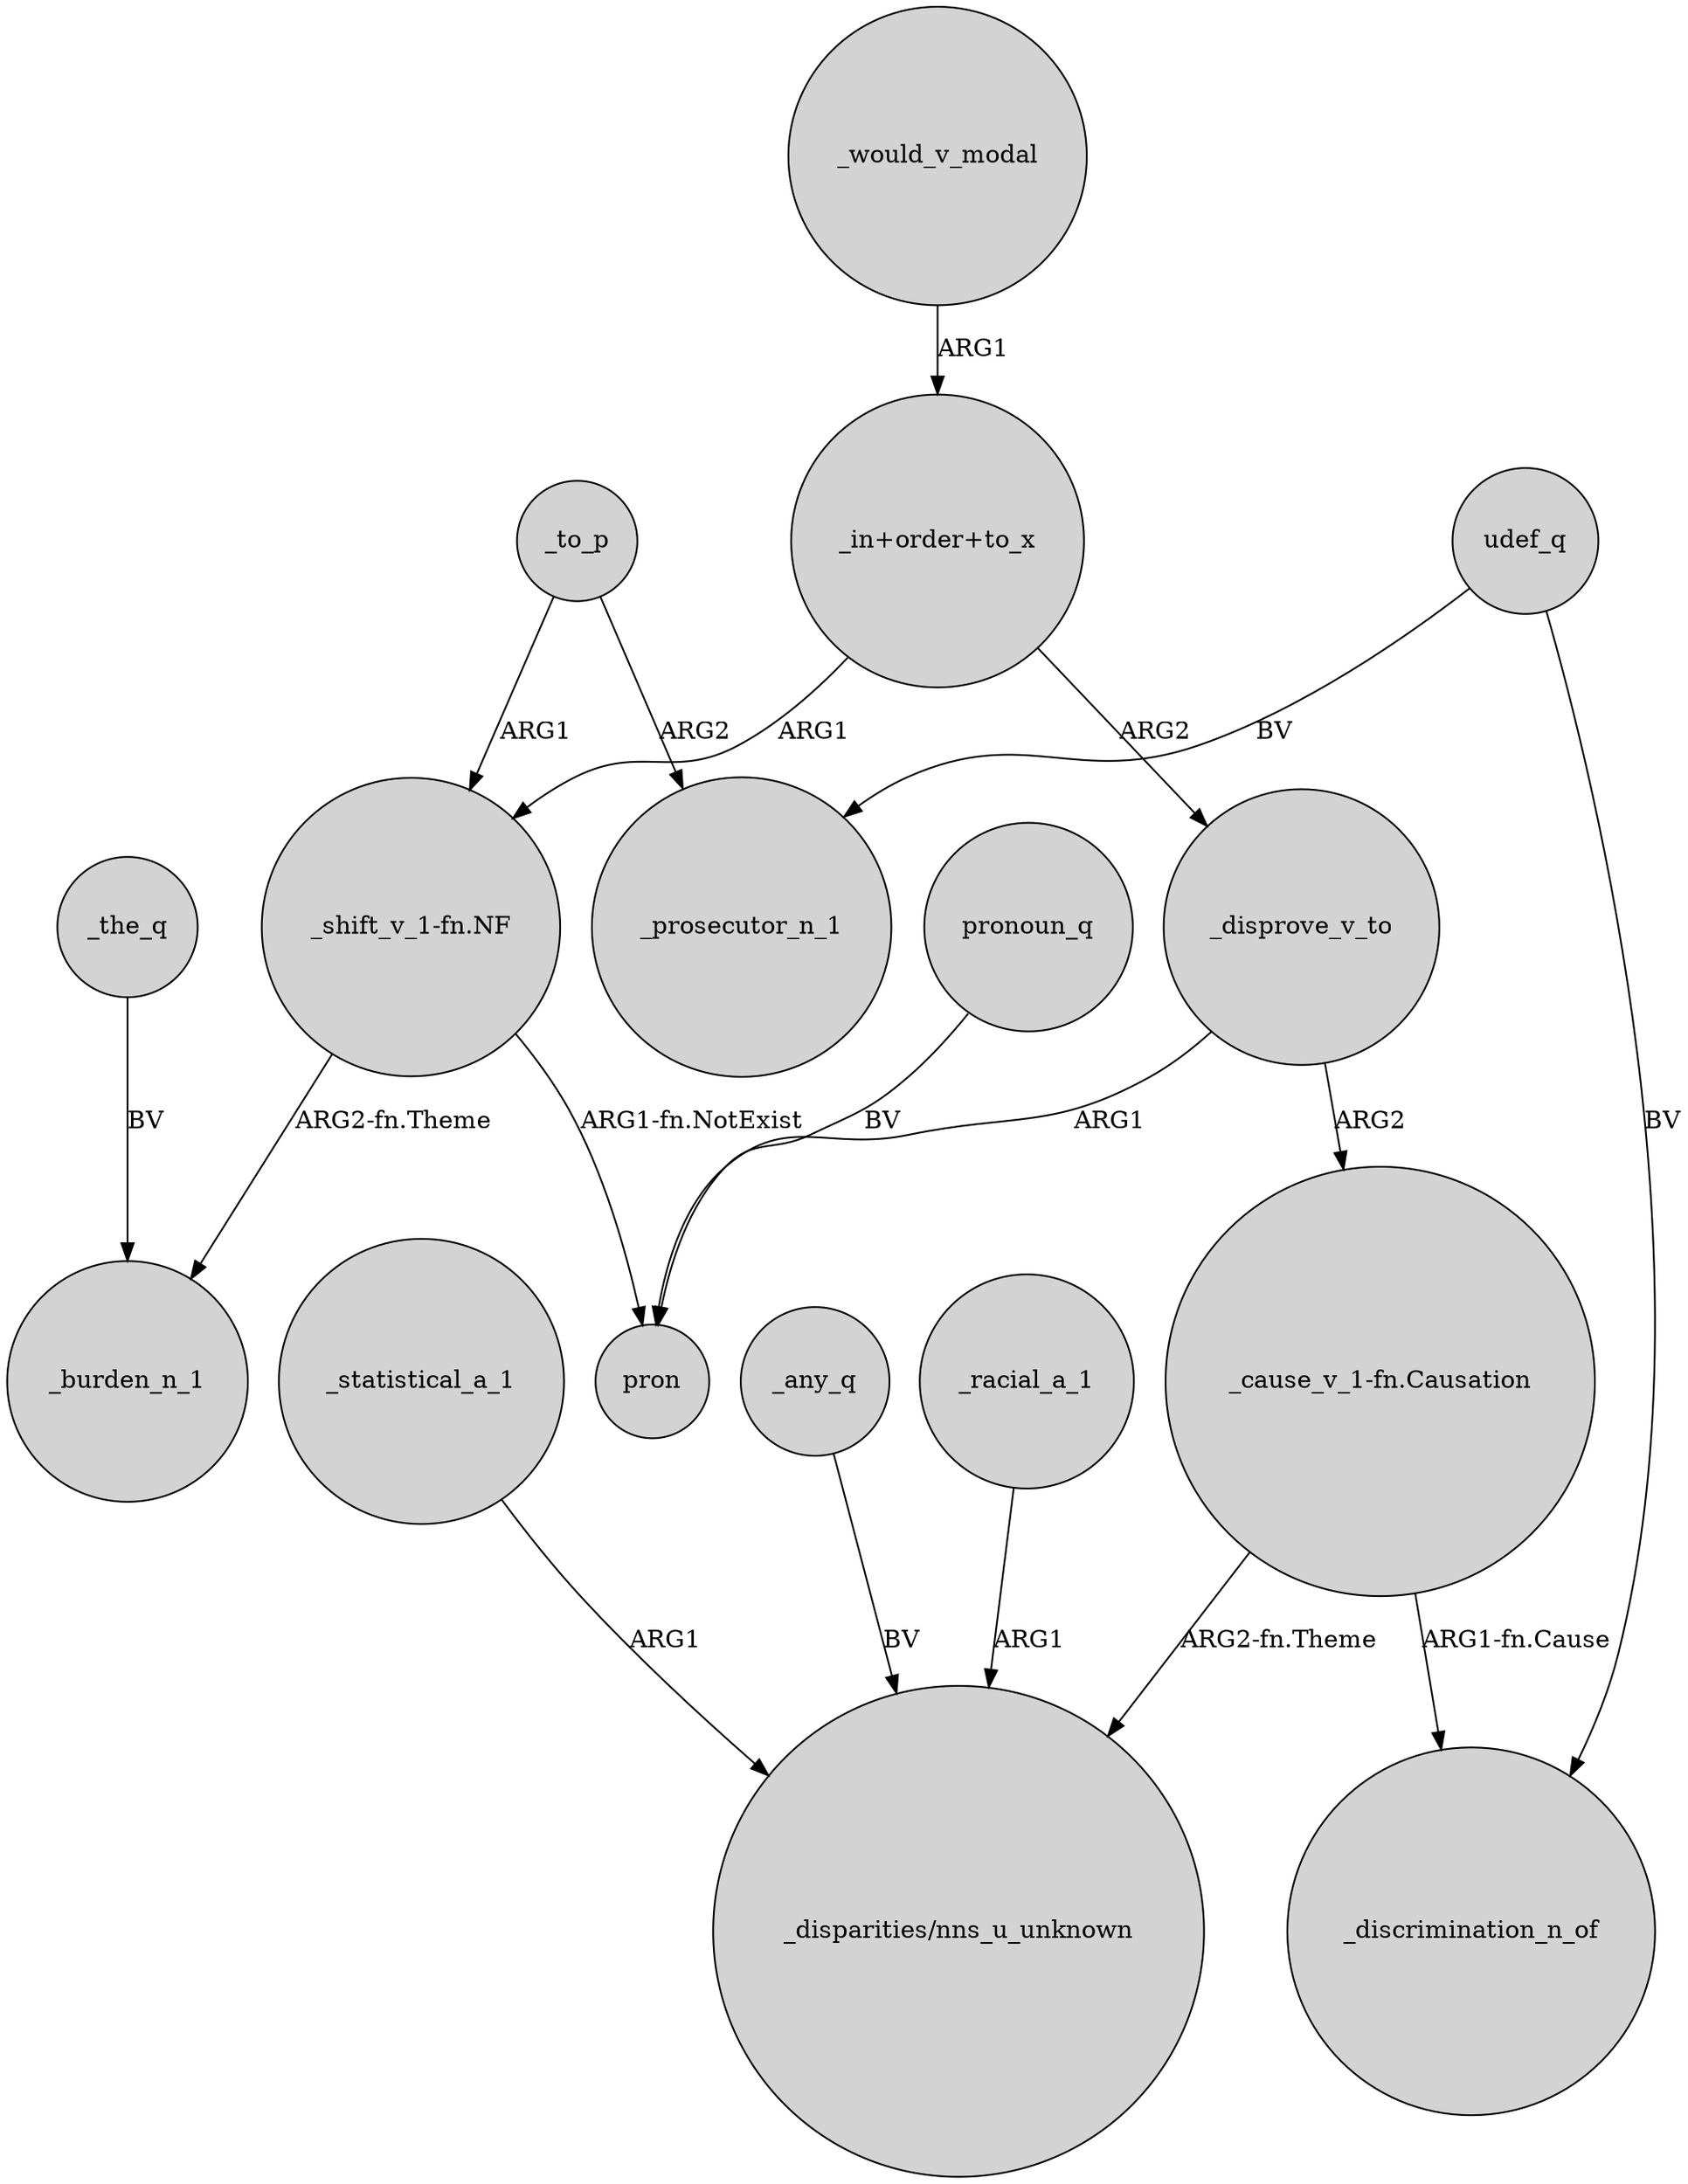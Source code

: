 digraph {
	node [shape=circle style=filled]
	_would_v_modal -> "_in+order+to_x" [label=ARG1]
	_racial_a_1 -> "_disparities/nns_u_unknown" [label=ARG1]
	_the_q -> _burden_n_1 [label=BV]
	_to_p -> "_shift_v_1-fn.NF" [label=ARG1]
	"_shift_v_1-fn.NF" -> _burden_n_1 [label="ARG2-fn.Theme"]
	_any_q -> "_disparities/nns_u_unknown" [label=BV]
	_disprove_v_to -> "_cause_v_1-fn.Causation" [label=ARG2]
	udef_q -> _discrimination_n_of [label=BV]
	pronoun_q -> pron [label=BV]
	"_in+order+to_x" -> "_shift_v_1-fn.NF" [label=ARG1]
	_statistical_a_1 -> "_disparities/nns_u_unknown" [label=ARG1]
	_disprove_v_to -> pron [label=ARG1]
	_to_p -> _prosecutor_n_1 [label=ARG2]
	udef_q -> _prosecutor_n_1 [label=BV]
	"_cause_v_1-fn.Causation" -> _discrimination_n_of [label="ARG1-fn.Cause"]
	"_in+order+to_x" -> _disprove_v_to [label=ARG2]
	"_cause_v_1-fn.Causation" -> "_disparities/nns_u_unknown" [label="ARG2-fn.Theme"]
	"_shift_v_1-fn.NF" -> pron [label="ARG1-fn.NotExist"]
}
